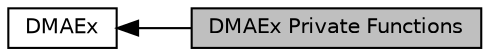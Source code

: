 digraph "DMAEx Private Functions"
{
  edge [fontname="Helvetica",fontsize="10",labelfontname="Helvetica",labelfontsize="10"];
  node [fontname="Helvetica",fontsize="10",shape=box];
  rankdir=LR;
  Node1 [label="DMAEx Private Functions",height=0.2,width=0.4,color="black", fillcolor="grey75", style="filled", fontcolor="black",tooltip="DMAEx Private functions."];
  Node2 [label="DMAEx",height=0.2,width=0.4,color="black", fillcolor="white", style="filled",URL="$group___d_m_a_ex.html",tooltip="DMA Extended HAL module driver."];
  Node2->Node1 [shape=plaintext, dir="back", style="solid"];
}
